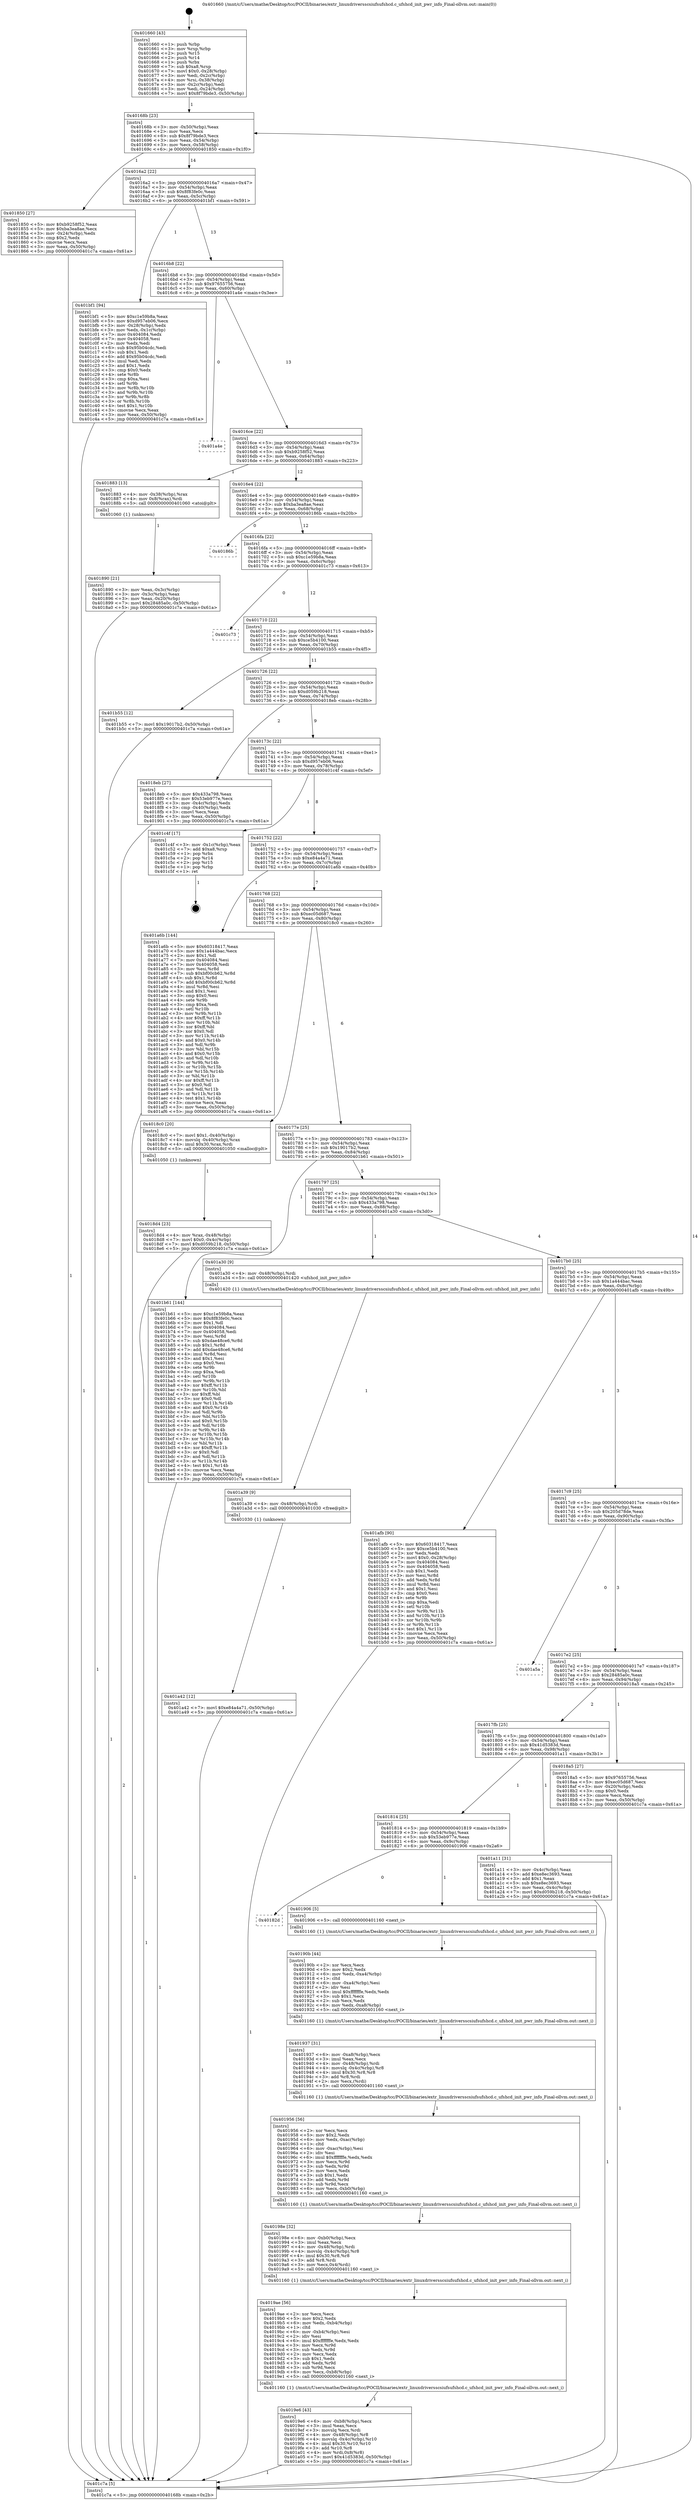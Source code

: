 digraph "0x401660" {
  label = "0x401660 (/mnt/c/Users/mathe/Desktop/tcc/POCII/binaries/extr_linuxdriversscsiufsufshcd.c_ufshcd_init_pwr_info_Final-ollvm.out::main(0))"
  labelloc = "t"
  node[shape=record]

  Entry [label="",width=0.3,height=0.3,shape=circle,fillcolor=black,style=filled]
  "0x40168b" [label="{
     0x40168b [23]\l
     | [instrs]\l
     &nbsp;&nbsp;0x40168b \<+3\>: mov -0x50(%rbp),%eax\l
     &nbsp;&nbsp;0x40168e \<+2\>: mov %eax,%ecx\l
     &nbsp;&nbsp;0x401690 \<+6\>: sub $0x8f79bde3,%ecx\l
     &nbsp;&nbsp;0x401696 \<+3\>: mov %eax,-0x54(%rbp)\l
     &nbsp;&nbsp;0x401699 \<+3\>: mov %ecx,-0x58(%rbp)\l
     &nbsp;&nbsp;0x40169c \<+6\>: je 0000000000401850 \<main+0x1f0\>\l
  }"]
  "0x401850" [label="{
     0x401850 [27]\l
     | [instrs]\l
     &nbsp;&nbsp;0x401850 \<+5\>: mov $0xb9258f52,%eax\l
     &nbsp;&nbsp;0x401855 \<+5\>: mov $0xba3ea8ae,%ecx\l
     &nbsp;&nbsp;0x40185a \<+3\>: mov -0x24(%rbp),%edx\l
     &nbsp;&nbsp;0x40185d \<+3\>: cmp $0x2,%edx\l
     &nbsp;&nbsp;0x401860 \<+3\>: cmovne %ecx,%eax\l
     &nbsp;&nbsp;0x401863 \<+3\>: mov %eax,-0x50(%rbp)\l
     &nbsp;&nbsp;0x401866 \<+5\>: jmp 0000000000401c7a \<main+0x61a\>\l
  }"]
  "0x4016a2" [label="{
     0x4016a2 [22]\l
     | [instrs]\l
     &nbsp;&nbsp;0x4016a2 \<+5\>: jmp 00000000004016a7 \<main+0x47\>\l
     &nbsp;&nbsp;0x4016a7 \<+3\>: mov -0x54(%rbp),%eax\l
     &nbsp;&nbsp;0x4016aa \<+5\>: sub $0x8f83fe0c,%eax\l
     &nbsp;&nbsp;0x4016af \<+3\>: mov %eax,-0x5c(%rbp)\l
     &nbsp;&nbsp;0x4016b2 \<+6\>: je 0000000000401bf1 \<main+0x591\>\l
  }"]
  "0x401c7a" [label="{
     0x401c7a [5]\l
     | [instrs]\l
     &nbsp;&nbsp;0x401c7a \<+5\>: jmp 000000000040168b \<main+0x2b\>\l
  }"]
  "0x401660" [label="{
     0x401660 [43]\l
     | [instrs]\l
     &nbsp;&nbsp;0x401660 \<+1\>: push %rbp\l
     &nbsp;&nbsp;0x401661 \<+3\>: mov %rsp,%rbp\l
     &nbsp;&nbsp;0x401664 \<+2\>: push %r15\l
     &nbsp;&nbsp;0x401666 \<+2\>: push %r14\l
     &nbsp;&nbsp;0x401668 \<+1\>: push %rbx\l
     &nbsp;&nbsp;0x401669 \<+7\>: sub $0xa8,%rsp\l
     &nbsp;&nbsp;0x401670 \<+7\>: movl $0x0,-0x28(%rbp)\l
     &nbsp;&nbsp;0x401677 \<+3\>: mov %edi,-0x2c(%rbp)\l
     &nbsp;&nbsp;0x40167a \<+4\>: mov %rsi,-0x38(%rbp)\l
     &nbsp;&nbsp;0x40167e \<+3\>: mov -0x2c(%rbp),%edi\l
     &nbsp;&nbsp;0x401681 \<+3\>: mov %edi,-0x24(%rbp)\l
     &nbsp;&nbsp;0x401684 \<+7\>: movl $0x8f79bde3,-0x50(%rbp)\l
  }"]
  Exit [label="",width=0.3,height=0.3,shape=circle,fillcolor=black,style=filled,peripheries=2]
  "0x401bf1" [label="{
     0x401bf1 [94]\l
     | [instrs]\l
     &nbsp;&nbsp;0x401bf1 \<+5\>: mov $0xc1e59b8a,%eax\l
     &nbsp;&nbsp;0x401bf6 \<+5\>: mov $0xd957eb06,%ecx\l
     &nbsp;&nbsp;0x401bfb \<+3\>: mov -0x28(%rbp),%edx\l
     &nbsp;&nbsp;0x401bfe \<+3\>: mov %edx,-0x1c(%rbp)\l
     &nbsp;&nbsp;0x401c01 \<+7\>: mov 0x404084,%edx\l
     &nbsp;&nbsp;0x401c08 \<+7\>: mov 0x404058,%esi\l
     &nbsp;&nbsp;0x401c0f \<+2\>: mov %edx,%edi\l
     &nbsp;&nbsp;0x401c11 \<+6\>: sub $0x95b04cdc,%edi\l
     &nbsp;&nbsp;0x401c17 \<+3\>: sub $0x1,%edi\l
     &nbsp;&nbsp;0x401c1a \<+6\>: add $0x95b04cdc,%edi\l
     &nbsp;&nbsp;0x401c20 \<+3\>: imul %edi,%edx\l
     &nbsp;&nbsp;0x401c23 \<+3\>: and $0x1,%edx\l
     &nbsp;&nbsp;0x401c26 \<+3\>: cmp $0x0,%edx\l
     &nbsp;&nbsp;0x401c29 \<+4\>: sete %r8b\l
     &nbsp;&nbsp;0x401c2d \<+3\>: cmp $0xa,%esi\l
     &nbsp;&nbsp;0x401c30 \<+4\>: setl %r9b\l
     &nbsp;&nbsp;0x401c34 \<+3\>: mov %r8b,%r10b\l
     &nbsp;&nbsp;0x401c37 \<+3\>: and %r9b,%r10b\l
     &nbsp;&nbsp;0x401c3a \<+3\>: xor %r9b,%r8b\l
     &nbsp;&nbsp;0x401c3d \<+3\>: or %r8b,%r10b\l
     &nbsp;&nbsp;0x401c40 \<+4\>: test $0x1,%r10b\l
     &nbsp;&nbsp;0x401c44 \<+3\>: cmovne %ecx,%eax\l
     &nbsp;&nbsp;0x401c47 \<+3\>: mov %eax,-0x50(%rbp)\l
     &nbsp;&nbsp;0x401c4a \<+5\>: jmp 0000000000401c7a \<main+0x61a\>\l
  }"]
  "0x4016b8" [label="{
     0x4016b8 [22]\l
     | [instrs]\l
     &nbsp;&nbsp;0x4016b8 \<+5\>: jmp 00000000004016bd \<main+0x5d\>\l
     &nbsp;&nbsp;0x4016bd \<+3\>: mov -0x54(%rbp),%eax\l
     &nbsp;&nbsp;0x4016c0 \<+5\>: sub $0x97655756,%eax\l
     &nbsp;&nbsp;0x4016c5 \<+3\>: mov %eax,-0x60(%rbp)\l
     &nbsp;&nbsp;0x4016c8 \<+6\>: je 0000000000401a4e \<main+0x3ee\>\l
  }"]
  "0x401a42" [label="{
     0x401a42 [12]\l
     | [instrs]\l
     &nbsp;&nbsp;0x401a42 \<+7\>: movl $0xe84a4a71,-0x50(%rbp)\l
     &nbsp;&nbsp;0x401a49 \<+5\>: jmp 0000000000401c7a \<main+0x61a\>\l
  }"]
  "0x401a4e" [label="{
     0x401a4e\l
  }", style=dashed]
  "0x4016ce" [label="{
     0x4016ce [22]\l
     | [instrs]\l
     &nbsp;&nbsp;0x4016ce \<+5\>: jmp 00000000004016d3 \<main+0x73\>\l
     &nbsp;&nbsp;0x4016d3 \<+3\>: mov -0x54(%rbp),%eax\l
     &nbsp;&nbsp;0x4016d6 \<+5\>: sub $0xb9258f52,%eax\l
     &nbsp;&nbsp;0x4016db \<+3\>: mov %eax,-0x64(%rbp)\l
     &nbsp;&nbsp;0x4016de \<+6\>: je 0000000000401883 \<main+0x223\>\l
  }"]
  "0x401a39" [label="{
     0x401a39 [9]\l
     | [instrs]\l
     &nbsp;&nbsp;0x401a39 \<+4\>: mov -0x48(%rbp),%rdi\l
     &nbsp;&nbsp;0x401a3d \<+5\>: call 0000000000401030 \<free@plt\>\l
     | [calls]\l
     &nbsp;&nbsp;0x401030 \{1\} (unknown)\l
  }"]
  "0x401883" [label="{
     0x401883 [13]\l
     | [instrs]\l
     &nbsp;&nbsp;0x401883 \<+4\>: mov -0x38(%rbp),%rax\l
     &nbsp;&nbsp;0x401887 \<+4\>: mov 0x8(%rax),%rdi\l
     &nbsp;&nbsp;0x40188b \<+5\>: call 0000000000401060 \<atoi@plt\>\l
     | [calls]\l
     &nbsp;&nbsp;0x401060 \{1\} (unknown)\l
  }"]
  "0x4016e4" [label="{
     0x4016e4 [22]\l
     | [instrs]\l
     &nbsp;&nbsp;0x4016e4 \<+5\>: jmp 00000000004016e9 \<main+0x89\>\l
     &nbsp;&nbsp;0x4016e9 \<+3\>: mov -0x54(%rbp),%eax\l
     &nbsp;&nbsp;0x4016ec \<+5\>: sub $0xba3ea8ae,%eax\l
     &nbsp;&nbsp;0x4016f1 \<+3\>: mov %eax,-0x68(%rbp)\l
     &nbsp;&nbsp;0x4016f4 \<+6\>: je 000000000040186b \<main+0x20b\>\l
  }"]
  "0x401890" [label="{
     0x401890 [21]\l
     | [instrs]\l
     &nbsp;&nbsp;0x401890 \<+3\>: mov %eax,-0x3c(%rbp)\l
     &nbsp;&nbsp;0x401893 \<+3\>: mov -0x3c(%rbp),%eax\l
     &nbsp;&nbsp;0x401896 \<+3\>: mov %eax,-0x20(%rbp)\l
     &nbsp;&nbsp;0x401899 \<+7\>: movl $0x28485a0c,-0x50(%rbp)\l
     &nbsp;&nbsp;0x4018a0 \<+5\>: jmp 0000000000401c7a \<main+0x61a\>\l
  }"]
  "0x4019e6" [label="{
     0x4019e6 [43]\l
     | [instrs]\l
     &nbsp;&nbsp;0x4019e6 \<+6\>: mov -0xb8(%rbp),%ecx\l
     &nbsp;&nbsp;0x4019ec \<+3\>: imul %eax,%ecx\l
     &nbsp;&nbsp;0x4019ef \<+3\>: movslq %ecx,%rdi\l
     &nbsp;&nbsp;0x4019f2 \<+4\>: mov -0x48(%rbp),%r8\l
     &nbsp;&nbsp;0x4019f6 \<+4\>: movslq -0x4c(%rbp),%r10\l
     &nbsp;&nbsp;0x4019fa \<+4\>: imul $0x30,%r10,%r10\l
     &nbsp;&nbsp;0x4019fe \<+3\>: add %r10,%r8\l
     &nbsp;&nbsp;0x401a01 \<+4\>: mov %rdi,0x8(%r8)\l
     &nbsp;&nbsp;0x401a05 \<+7\>: movl $0x41d5383d,-0x50(%rbp)\l
     &nbsp;&nbsp;0x401a0c \<+5\>: jmp 0000000000401c7a \<main+0x61a\>\l
  }"]
  "0x40186b" [label="{
     0x40186b\l
  }", style=dashed]
  "0x4016fa" [label="{
     0x4016fa [22]\l
     | [instrs]\l
     &nbsp;&nbsp;0x4016fa \<+5\>: jmp 00000000004016ff \<main+0x9f\>\l
     &nbsp;&nbsp;0x4016ff \<+3\>: mov -0x54(%rbp),%eax\l
     &nbsp;&nbsp;0x401702 \<+5\>: sub $0xc1e59b8a,%eax\l
     &nbsp;&nbsp;0x401707 \<+3\>: mov %eax,-0x6c(%rbp)\l
     &nbsp;&nbsp;0x40170a \<+6\>: je 0000000000401c73 \<main+0x613\>\l
  }"]
  "0x4019ae" [label="{
     0x4019ae [56]\l
     | [instrs]\l
     &nbsp;&nbsp;0x4019ae \<+2\>: xor %ecx,%ecx\l
     &nbsp;&nbsp;0x4019b0 \<+5\>: mov $0x2,%edx\l
     &nbsp;&nbsp;0x4019b5 \<+6\>: mov %edx,-0xb4(%rbp)\l
     &nbsp;&nbsp;0x4019bb \<+1\>: cltd\l
     &nbsp;&nbsp;0x4019bc \<+6\>: mov -0xb4(%rbp),%esi\l
     &nbsp;&nbsp;0x4019c2 \<+2\>: idiv %esi\l
     &nbsp;&nbsp;0x4019c4 \<+6\>: imul $0xfffffffe,%edx,%edx\l
     &nbsp;&nbsp;0x4019ca \<+3\>: mov %ecx,%r9d\l
     &nbsp;&nbsp;0x4019cd \<+3\>: sub %edx,%r9d\l
     &nbsp;&nbsp;0x4019d0 \<+2\>: mov %ecx,%edx\l
     &nbsp;&nbsp;0x4019d2 \<+3\>: sub $0x1,%edx\l
     &nbsp;&nbsp;0x4019d5 \<+3\>: add %edx,%r9d\l
     &nbsp;&nbsp;0x4019d8 \<+3\>: sub %r9d,%ecx\l
     &nbsp;&nbsp;0x4019db \<+6\>: mov %ecx,-0xb8(%rbp)\l
     &nbsp;&nbsp;0x4019e1 \<+5\>: call 0000000000401160 \<next_i\>\l
     | [calls]\l
     &nbsp;&nbsp;0x401160 \{1\} (/mnt/c/Users/mathe/Desktop/tcc/POCII/binaries/extr_linuxdriversscsiufsufshcd.c_ufshcd_init_pwr_info_Final-ollvm.out::next_i)\l
  }"]
  "0x401c73" [label="{
     0x401c73\l
  }", style=dashed]
  "0x401710" [label="{
     0x401710 [22]\l
     | [instrs]\l
     &nbsp;&nbsp;0x401710 \<+5\>: jmp 0000000000401715 \<main+0xb5\>\l
     &nbsp;&nbsp;0x401715 \<+3\>: mov -0x54(%rbp),%eax\l
     &nbsp;&nbsp;0x401718 \<+5\>: sub $0xce5b4100,%eax\l
     &nbsp;&nbsp;0x40171d \<+3\>: mov %eax,-0x70(%rbp)\l
     &nbsp;&nbsp;0x401720 \<+6\>: je 0000000000401b55 \<main+0x4f5\>\l
  }"]
  "0x40198e" [label="{
     0x40198e [32]\l
     | [instrs]\l
     &nbsp;&nbsp;0x40198e \<+6\>: mov -0xb0(%rbp),%ecx\l
     &nbsp;&nbsp;0x401994 \<+3\>: imul %eax,%ecx\l
     &nbsp;&nbsp;0x401997 \<+4\>: mov -0x48(%rbp),%rdi\l
     &nbsp;&nbsp;0x40199b \<+4\>: movslq -0x4c(%rbp),%r8\l
     &nbsp;&nbsp;0x40199f \<+4\>: imul $0x30,%r8,%r8\l
     &nbsp;&nbsp;0x4019a3 \<+3\>: add %r8,%rdi\l
     &nbsp;&nbsp;0x4019a6 \<+3\>: mov %ecx,0x4(%rdi)\l
     &nbsp;&nbsp;0x4019a9 \<+5\>: call 0000000000401160 \<next_i\>\l
     | [calls]\l
     &nbsp;&nbsp;0x401160 \{1\} (/mnt/c/Users/mathe/Desktop/tcc/POCII/binaries/extr_linuxdriversscsiufsufshcd.c_ufshcd_init_pwr_info_Final-ollvm.out::next_i)\l
  }"]
  "0x401b55" [label="{
     0x401b55 [12]\l
     | [instrs]\l
     &nbsp;&nbsp;0x401b55 \<+7\>: movl $0x19017b2,-0x50(%rbp)\l
     &nbsp;&nbsp;0x401b5c \<+5\>: jmp 0000000000401c7a \<main+0x61a\>\l
  }"]
  "0x401726" [label="{
     0x401726 [22]\l
     | [instrs]\l
     &nbsp;&nbsp;0x401726 \<+5\>: jmp 000000000040172b \<main+0xcb\>\l
     &nbsp;&nbsp;0x40172b \<+3\>: mov -0x54(%rbp),%eax\l
     &nbsp;&nbsp;0x40172e \<+5\>: sub $0xd059b218,%eax\l
     &nbsp;&nbsp;0x401733 \<+3\>: mov %eax,-0x74(%rbp)\l
     &nbsp;&nbsp;0x401736 \<+6\>: je 00000000004018eb \<main+0x28b\>\l
  }"]
  "0x401956" [label="{
     0x401956 [56]\l
     | [instrs]\l
     &nbsp;&nbsp;0x401956 \<+2\>: xor %ecx,%ecx\l
     &nbsp;&nbsp;0x401958 \<+5\>: mov $0x2,%edx\l
     &nbsp;&nbsp;0x40195d \<+6\>: mov %edx,-0xac(%rbp)\l
     &nbsp;&nbsp;0x401963 \<+1\>: cltd\l
     &nbsp;&nbsp;0x401964 \<+6\>: mov -0xac(%rbp),%esi\l
     &nbsp;&nbsp;0x40196a \<+2\>: idiv %esi\l
     &nbsp;&nbsp;0x40196c \<+6\>: imul $0xfffffffe,%edx,%edx\l
     &nbsp;&nbsp;0x401972 \<+3\>: mov %ecx,%r9d\l
     &nbsp;&nbsp;0x401975 \<+3\>: sub %edx,%r9d\l
     &nbsp;&nbsp;0x401978 \<+2\>: mov %ecx,%edx\l
     &nbsp;&nbsp;0x40197a \<+3\>: sub $0x1,%edx\l
     &nbsp;&nbsp;0x40197d \<+3\>: add %edx,%r9d\l
     &nbsp;&nbsp;0x401980 \<+3\>: sub %r9d,%ecx\l
     &nbsp;&nbsp;0x401983 \<+6\>: mov %ecx,-0xb0(%rbp)\l
     &nbsp;&nbsp;0x401989 \<+5\>: call 0000000000401160 \<next_i\>\l
     | [calls]\l
     &nbsp;&nbsp;0x401160 \{1\} (/mnt/c/Users/mathe/Desktop/tcc/POCII/binaries/extr_linuxdriversscsiufsufshcd.c_ufshcd_init_pwr_info_Final-ollvm.out::next_i)\l
  }"]
  "0x4018eb" [label="{
     0x4018eb [27]\l
     | [instrs]\l
     &nbsp;&nbsp;0x4018eb \<+5\>: mov $0x433a798,%eax\l
     &nbsp;&nbsp;0x4018f0 \<+5\>: mov $0x53eb977e,%ecx\l
     &nbsp;&nbsp;0x4018f5 \<+3\>: mov -0x4c(%rbp),%edx\l
     &nbsp;&nbsp;0x4018f8 \<+3\>: cmp -0x40(%rbp),%edx\l
     &nbsp;&nbsp;0x4018fb \<+3\>: cmovl %ecx,%eax\l
     &nbsp;&nbsp;0x4018fe \<+3\>: mov %eax,-0x50(%rbp)\l
     &nbsp;&nbsp;0x401901 \<+5\>: jmp 0000000000401c7a \<main+0x61a\>\l
  }"]
  "0x40173c" [label="{
     0x40173c [22]\l
     | [instrs]\l
     &nbsp;&nbsp;0x40173c \<+5\>: jmp 0000000000401741 \<main+0xe1\>\l
     &nbsp;&nbsp;0x401741 \<+3\>: mov -0x54(%rbp),%eax\l
     &nbsp;&nbsp;0x401744 \<+5\>: sub $0xd957eb06,%eax\l
     &nbsp;&nbsp;0x401749 \<+3\>: mov %eax,-0x78(%rbp)\l
     &nbsp;&nbsp;0x40174c \<+6\>: je 0000000000401c4f \<main+0x5ef\>\l
  }"]
  "0x401937" [label="{
     0x401937 [31]\l
     | [instrs]\l
     &nbsp;&nbsp;0x401937 \<+6\>: mov -0xa8(%rbp),%ecx\l
     &nbsp;&nbsp;0x40193d \<+3\>: imul %eax,%ecx\l
     &nbsp;&nbsp;0x401940 \<+4\>: mov -0x48(%rbp),%rdi\l
     &nbsp;&nbsp;0x401944 \<+4\>: movslq -0x4c(%rbp),%r8\l
     &nbsp;&nbsp;0x401948 \<+4\>: imul $0x30,%r8,%r8\l
     &nbsp;&nbsp;0x40194c \<+3\>: add %r8,%rdi\l
     &nbsp;&nbsp;0x40194f \<+2\>: mov %ecx,(%rdi)\l
     &nbsp;&nbsp;0x401951 \<+5\>: call 0000000000401160 \<next_i\>\l
     | [calls]\l
     &nbsp;&nbsp;0x401160 \{1\} (/mnt/c/Users/mathe/Desktop/tcc/POCII/binaries/extr_linuxdriversscsiufsufshcd.c_ufshcd_init_pwr_info_Final-ollvm.out::next_i)\l
  }"]
  "0x401c4f" [label="{
     0x401c4f [17]\l
     | [instrs]\l
     &nbsp;&nbsp;0x401c4f \<+3\>: mov -0x1c(%rbp),%eax\l
     &nbsp;&nbsp;0x401c52 \<+7\>: add $0xa8,%rsp\l
     &nbsp;&nbsp;0x401c59 \<+1\>: pop %rbx\l
     &nbsp;&nbsp;0x401c5a \<+2\>: pop %r14\l
     &nbsp;&nbsp;0x401c5c \<+2\>: pop %r15\l
     &nbsp;&nbsp;0x401c5e \<+1\>: pop %rbp\l
     &nbsp;&nbsp;0x401c5f \<+1\>: ret\l
  }"]
  "0x401752" [label="{
     0x401752 [22]\l
     | [instrs]\l
     &nbsp;&nbsp;0x401752 \<+5\>: jmp 0000000000401757 \<main+0xf7\>\l
     &nbsp;&nbsp;0x401757 \<+3\>: mov -0x54(%rbp),%eax\l
     &nbsp;&nbsp;0x40175a \<+5\>: sub $0xe84a4a71,%eax\l
     &nbsp;&nbsp;0x40175f \<+3\>: mov %eax,-0x7c(%rbp)\l
     &nbsp;&nbsp;0x401762 \<+6\>: je 0000000000401a6b \<main+0x40b\>\l
  }"]
  "0x40190b" [label="{
     0x40190b [44]\l
     | [instrs]\l
     &nbsp;&nbsp;0x40190b \<+2\>: xor %ecx,%ecx\l
     &nbsp;&nbsp;0x40190d \<+5\>: mov $0x2,%edx\l
     &nbsp;&nbsp;0x401912 \<+6\>: mov %edx,-0xa4(%rbp)\l
     &nbsp;&nbsp;0x401918 \<+1\>: cltd\l
     &nbsp;&nbsp;0x401919 \<+6\>: mov -0xa4(%rbp),%esi\l
     &nbsp;&nbsp;0x40191f \<+2\>: idiv %esi\l
     &nbsp;&nbsp;0x401921 \<+6\>: imul $0xfffffffe,%edx,%edx\l
     &nbsp;&nbsp;0x401927 \<+3\>: sub $0x1,%ecx\l
     &nbsp;&nbsp;0x40192a \<+2\>: sub %ecx,%edx\l
     &nbsp;&nbsp;0x40192c \<+6\>: mov %edx,-0xa8(%rbp)\l
     &nbsp;&nbsp;0x401932 \<+5\>: call 0000000000401160 \<next_i\>\l
     | [calls]\l
     &nbsp;&nbsp;0x401160 \{1\} (/mnt/c/Users/mathe/Desktop/tcc/POCII/binaries/extr_linuxdriversscsiufsufshcd.c_ufshcd_init_pwr_info_Final-ollvm.out::next_i)\l
  }"]
  "0x401a6b" [label="{
     0x401a6b [144]\l
     | [instrs]\l
     &nbsp;&nbsp;0x401a6b \<+5\>: mov $0x60318417,%eax\l
     &nbsp;&nbsp;0x401a70 \<+5\>: mov $0x1a444bac,%ecx\l
     &nbsp;&nbsp;0x401a75 \<+2\>: mov $0x1,%dl\l
     &nbsp;&nbsp;0x401a77 \<+7\>: mov 0x404084,%esi\l
     &nbsp;&nbsp;0x401a7e \<+7\>: mov 0x404058,%edi\l
     &nbsp;&nbsp;0x401a85 \<+3\>: mov %esi,%r8d\l
     &nbsp;&nbsp;0x401a88 \<+7\>: sub $0xbf00cb62,%r8d\l
     &nbsp;&nbsp;0x401a8f \<+4\>: sub $0x1,%r8d\l
     &nbsp;&nbsp;0x401a93 \<+7\>: add $0xbf00cb62,%r8d\l
     &nbsp;&nbsp;0x401a9a \<+4\>: imul %r8d,%esi\l
     &nbsp;&nbsp;0x401a9e \<+3\>: and $0x1,%esi\l
     &nbsp;&nbsp;0x401aa1 \<+3\>: cmp $0x0,%esi\l
     &nbsp;&nbsp;0x401aa4 \<+4\>: sete %r9b\l
     &nbsp;&nbsp;0x401aa8 \<+3\>: cmp $0xa,%edi\l
     &nbsp;&nbsp;0x401aab \<+4\>: setl %r10b\l
     &nbsp;&nbsp;0x401aaf \<+3\>: mov %r9b,%r11b\l
     &nbsp;&nbsp;0x401ab2 \<+4\>: xor $0xff,%r11b\l
     &nbsp;&nbsp;0x401ab6 \<+3\>: mov %r10b,%bl\l
     &nbsp;&nbsp;0x401ab9 \<+3\>: xor $0xff,%bl\l
     &nbsp;&nbsp;0x401abc \<+3\>: xor $0x0,%dl\l
     &nbsp;&nbsp;0x401abf \<+3\>: mov %r11b,%r14b\l
     &nbsp;&nbsp;0x401ac2 \<+4\>: and $0x0,%r14b\l
     &nbsp;&nbsp;0x401ac6 \<+3\>: and %dl,%r9b\l
     &nbsp;&nbsp;0x401ac9 \<+3\>: mov %bl,%r15b\l
     &nbsp;&nbsp;0x401acc \<+4\>: and $0x0,%r15b\l
     &nbsp;&nbsp;0x401ad0 \<+3\>: and %dl,%r10b\l
     &nbsp;&nbsp;0x401ad3 \<+3\>: or %r9b,%r14b\l
     &nbsp;&nbsp;0x401ad6 \<+3\>: or %r10b,%r15b\l
     &nbsp;&nbsp;0x401ad9 \<+3\>: xor %r15b,%r14b\l
     &nbsp;&nbsp;0x401adc \<+3\>: or %bl,%r11b\l
     &nbsp;&nbsp;0x401adf \<+4\>: xor $0xff,%r11b\l
     &nbsp;&nbsp;0x401ae3 \<+3\>: or $0x0,%dl\l
     &nbsp;&nbsp;0x401ae6 \<+3\>: and %dl,%r11b\l
     &nbsp;&nbsp;0x401ae9 \<+3\>: or %r11b,%r14b\l
     &nbsp;&nbsp;0x401aec \<+4\>: test $0x1,%r14b\l
     &nbsp;&nbsp;0x401af0 \<+3\>: cmovne %ecx,%eax\l
     &nbsp;&nbsp;0x401af3 \<+3\>: mov %eax,-0x50(%rbp)\l
     &nbsp;&nbsp;0x401af6 \<+5\>: jmp 0000000000401c7a \<main+0x61a\>\l
  }"]
  "0x401768" [label="{
     0x401768 [22]\l
     | [instrs]\l
     &nbsp;&nbsp;0x401768 \<+5\>: jmp 000000000040176d \<main+0x10d\>\l
     &nbsp;&nbsp;0x40176d \<+3\>: mov -0x54(%rbp),%eax\l
     &nbsp;&nbsp;0x401770 \<+5\>: sub $0xec05d687,%eax\l
     &nbsp;&nbsp;0x401775 \<+3\>: mov %eax,-0x80(%rbp)\l
     &nbsp;&nbsp;0x401778 \<+6\>: je 00000000004018c0 \<main+0x260\>\l
  }"]
  "0x40182d" [label="{
     0x40182d\l
  }", style=dashed]
  "0x4018c0" [label="{
     0x4018c0 [20]\l
     | [instrs]\l
     &nbsp;&nbsp;0x4018c0 \<+7\>: movl $0x1,-0x40(%rbp)\l
     &nbsp;&nbsp;0x4018c7 \<+4\>: movslq -0x40(%rbp),%rax\l
     &nbsp;&nbsp;0x4018cb \<+4\>: imul $0x30,%rax,%rdi\l
     &nbsp;&nbsp;0x4018cf \<+5\>: call 0000000000401050 \<malloc@plt\>\l
     | [calls]\l
     &nbsp;&nbsp;0x401050 \{1\} (unknown)\l
  }"]
  "0x40177e" [label="{
     0x40177e [25]\l
     | [instrs]\l
     &nbsp;&nbsp;0x40177e \<+5\>: jmp 0000000000401783 \<main+0x123\>\l
     &nbsp;&nbsp;0x401783 \<+3\>: mov -0x54(%rbp),%eax\l
     &nbsp;&nbsp;0x401786 \<+5\>: sub $0x19017b2,%eax\l
     &nbsp;&nbsp;0x40178b \<+6\>: mov %eax,-0x84(%rbp)\l
     &nbsp;&nbsp;0x401791 \<+6\>: je 0000000000401b61 \<main+0x501\>\l
  }"]
  "0x401906" [label="{
     0x401906 [5]\l
     | [instrs]\l
     &nbsp;&nbsp;0x401906 \<+5\>: call 0000000000401160 \<next_i\>\l
     | [calls]\l
     &nbsp;&nbsp;0x401160 \{1\} (/mnt/c/Users/mathe/Desktop/tcc/POCII/binaries/extr_linuxdriversscsiufsufshcd.c_ufshcd_init_pwr_info_Final-ollvm.out::next_i)\l
  }"]
  "0x401b61" [label="{
     0x401b61 [144]\l
     | [instrs]\l
     &nbsp;&nbsp;0x401b61 \<+5\>: mov $0xc1e59b8a,%eax\l
     &nbsp;&nbsp;0x401b66 \<+5\>: mov $0x8f83fe0c,%ecx\l
     &nbsp;&nbsp;0x401b6b \<+2\>: mov $0x1,%dl\l
     &nbsp;&nbsp;0x401b6d \<+7\>: mov 0x404084,%esi\l
     &nbsp;&nbsp;0x401b74 \<+7\>: mov 0x404058,%edi\l
     &nbsp;&nbsp;0x401b7b \<+3\>: mov %esi,%r8d\l
     &nbsp;&nbsp;0x401b7e \<+7\>: sub $0xdae48ce6,%r8d\l
     &nbsp;&nbsp;0x401b85 \<+4\>: sub $0x1,%r8d\l
     &nbsp;&nbsp;0x401b89 \<+7\>: add $0xdae48ce6,%r8d\l
     &nbsp;&nbsp;0x401b90 \<+4\>: imul %r8d,%esi\l
     &nbsp;&nbsp;0x401b94 \<+3\>: and $0x1,%esi\l
     &nbsp;&nbsp;0x401b97 \<+3\>: cmp $0x0,%esi\l
     &nbsp;&nbsp;0x401b9a \<+4\>: sete %r9b\l
     &nbsp;&nbsp;0x401b9e \<+3\>: cmp $0xa,%edi\l
     &nbsp;&nbsp;0x401ba1 \<+4\>: setl %r10b\l
     &nbsp;&nbsp;0x401ba5 \<+3\>: mov %r9b,%r11b\l
     &nbsp;&nbsp;0x401ba8 \<+4\>: xor $0xff,%r11b\l
     &nbsp;&nbsp;0x401bac \<+3\>: mov %r10b,%bl\l
     &nbsp;&nbsp;0x401baf \<+3\>: xor $0xff,%bl\l
     &nbsp;&nbsp;0x401bb2 \<+3\>: xor $0x0,%dl\l
     &nbsp;&nbsp;0x401bb5 \<+3\>: mov %r11b,%r14b\l
     &nbsp;&nbsp;0x401bb8 \<+4\>: and $0x0,%r14b\l
     &nbsp;&nbsp;0x401bbc \<+3\>: and %dl,%r9b\l
     &nbsp;&nbsp;0x401bbf \<+3\>: mov %bl,%r15b\l
     &nbsp;&nbsp;0x401bc2 \<+4\>: and $0x0,%r15b\l
     &nbsp;&nbsp;0x401bc6 \<+3\>: and %dl,%r10b\l
     &nbsp;&nbsp;0x401bc9 \<+3\>: or %r9b,%r14b\l
     &nbsp;&nbsp;0x401bcc \<+3\>: or %r10b,%r15b\l
     &nbsp;&nbsp;0x401bcf \<+3\>: xor %r15b,%r14b\l
     &nbsp;&nbsp;0x401bd2 \<+3\>: or %bl,%r11b\l
     &nbsp;&nbsp;0x401bd5 \<+4\>: xor $0xff,%r11b\l
     &nbsp;&nbsp;0x401bd9 \<+3\>: or $0x0,%dl\l
     &nbsp;&nbsp;0x401bdc \<+3\>: and %dl,%r11b\l
     &nbsp;&nbsp;0x401bdf \<+3\>: or %r11b,%r14b\l
     &nbsp;&nbsp;0x401be2 \<+4\>: test $0x1,%r14b\l
     &nbsp;&nbsp;0x401be6 \<+3\>: cmovne %ecx,%eax\l
     &nbsp;&nbsp;0x401be9 \<+3\>: mov %eax,-0x50(%rbp)\l
     &nbsp;&nbsp;0x401bec \<+5\>: jmp 0000000000401c7a \<main+0x61a\>\l
  }"]
  "0x401797" [label="{
     0x401797 [25]\l
     | [instrs]\l
     &nbsp;&nbsp;0x401797 \<+5\>: jmp 000000000040179c \<main+0x13c\>\l
     &nbsp;&nbsp;0x40179c \<+3\>: mov -0x54(%rbp),%eax\l
     &nbsp;&nbsp;0x40179f \<+5\>: sub $0x433a798,%eax\l
     &nbsp;&nbsp;0x4017a4 \<+6\>: mov %eax,-0x88(%rbp)\l
     &nbsp;&nbsp;0x4017aa \<+6\>: je 0000000000401a30 \<main+0x3d0\>\l
  }"]
  "0x401814" [label="{
     0x401814 [25]\l
     | [instrs]\l
     &nbsp;&nbsp;0x401814 \<+5\>: jmp 0000000000401819 \<main+0x1b9\>\l
     &nbsp;&nbsp;0x401819 \<+3\>: mov -0x54(%rbp),%eax\l
     &nbsp;&nbsp;0x40181c \<+5\>: sub $0x53eb977e,%eax\l
     &nbsp;&nbsp;0x401821 \<+6\>: mov %eax,-0x9c(%rbp)\l
     &nbsp;&nbsp;0x401827 \<+6\>: je 0000000000401906 \<main+0x2a6\>\l
  }"]
  "0x401a30" [label="{
     0x401a30 [9]\l
     | [instrs]\l
     &nbsp;&nbsp;0x401a30 \<+4\>: mov -0x48(%rbp),%rdi\l
     &nbsp;&nbsp;0x401a34 \<+5\>: call 0000000000401420 \<ufshcd_init_pwr_info\>\l
     | [calls]\l
     &nbsp;&nbsp;0x401420 \{1\} (/mnt/c/Users/mathe/Desktop/tcc/POCII/binaries/extr_linuxdriversscsiufsufshcd.c_ufshcd_init_pwr_info_Final-ollvm.out::ufshcd_init_pwr_info)\l
  }"]
  "0x4017b0" [label="{
     0x4017b0 [25]\l
     | [instrs]\l
     &nbsp;&nbsp;0x4017b0 \<+5\>: jmp 00000000004017b5 \<main+0x155\>\l
     &nbsp;&nbsp;0x4017b5 \<+3\>: mov -0x54(%rbp),%eax\l
     &nbsp;&nbsp;0x4017b8 \<+5\>: sub $0x1a444bac,%eax\l
     &nbsp;&nbsp;0x4017bd \<+6\>: mov %eax,-0x8c(%rbp)\l
     &nbsp;&nbsp;0x4017c3 \<+6\>: je 0000000000401afb \<main+0x49b\>\l
  }"]
  "0x401a11" [label="{
     0x401a11 [31]\l
     | [instrs]\l
     &nbsp;&nbsp;0x401a11 \<+3\>: mov -0x4c(%rbp),%eax\l
     &nbsp;&nbsp;0x401a14 \<+5\>: add $0xe8ec3693,%eax\l
     &nbsp;&nbsp;0x401a19 \<+3\>: add $0x1,%eax\l
     &nbsp;&nbsp;0x401a1c \<+5\>: sub $0xe8ec3693,%eax\l
     &nbsp;&nbsp;0x401a21 \<+3\>: mov %eax,-0x4c(%rbp)\l
     &nbsp;&nbsp;0x401a24 \<+7\>: movl $0xd059b218,-0x50(%rbp)\l
     &nbsp;&nbsp;0x401a2b \<+5\>: jmp 0000000000401c7a \<main+0x61a\>\l
  }"]
  "0x401afb" [label="{
     0x401afb [90]\l
     | [instrs]\l
     &nbsp;&nbsp;0x401afb \<+5\>: mov $0x60318417,%eax\l
     &nbsp;&nbsp;0x401b00 \<+5\>: mov $0xce5b4100,%ecx\l
     &nbsp;&nbsp;0x401b05 \<+2\>: xor %edx,%edx\l
     &nbsp;&nbsp;0x401b07 \<+7\>: movl $0x0,-0x28(%rbp)\l
     &nbsp;&nbsp;0x401b0e \<+7\>: mov 0x404084,%esi\l
     &nbsp;&nbsp;0x401b15 \<+7\>: mov 0x404058,%edi\l
     &nbsp;&nbsp;0x401b1c \<+3\>: sub $0x1,%edx\l
     &nbsp;&nbsp;0x401b1f \<+3\>: mov %esi,%r8d\l
     &nbsp;&nbsp;0x401b22 \<+3\>: add %edx,%r8d\l
     &nbsp;&nbsp;0x401b25 \<+4\>: imul %r8d,%esi\l
     &nbsp;&nbsp;0x401b29 \<+3\>: and $0x1,%esi\l
     &nbsp;&nbsp;0x401b2c \<+3\>: cmp $0x0,%esi\l
     &nbsp;&nbsp;0x401b2f \<+4\>: sete %r9b\l
     &nbsp;&nbsp;0x401b33 \<+3\>: cmp $0xa,%edi\l
     &nbsp;&nbsp;0x401b36 \<+4\>: setl %r10b\l
     &nbsp;&nbsp;0x401b3a \<+3\>: mov %r9b,%r11b\l
     &nbsp;&nbsp;0x401b3d \<+3\>: and %r10b,%r11b\l
     &nbsp;&nbsp;0x401b40 \<+3\>: xor %r10b,%r9b\l
     &nbsp;&nbsp;0x401b43 \<+3\>: or %r9b,%r11b\l
     &nbsp;&nbsp;0x401b46 \<+4\>: test $0x1,%r11b\l
     &nbsp;&nbsp;0x401b4a \<+3\>: cmovne %ecx,%eax\l
     &nbsp;&nbsp;0x401b4d \<+3\>: mov %eax,-0x50(%rbp)\l
     &nbsp;&nbsp;0x401b50 \<+5\>: jmp 0000000000401c7a \<main+0x61a\>\l
  }"]
  "0x4017c9" [label="{
     0x4017c9 [25]\l
     | [instrs]\l
     &nbsp;&nbsp;0x4017c9 \<+5\>: jmp 00000000004017ce \<main+0x16e\>\l
     &nbsp;&nbsp;0x4017ce \<+3\>: mov -0x54(%rbp),%eax\l
     &nbsp;&nbsp;0x4017d1 \<+5\>: sub $0x205d78de,%eax\l
     &nbsp;&nbsp;0x4017d6 \<+6\>: mov %eax,-0x90(%rbp)\l
     &nbsp;&nbsp;0x4017dc \<+6\>: je 0000000000401a5a \<main+0x3fa\>\l
  }"]
  "0x4018d4" [label="{
     0x4018d4 [23]\l
     | [instrs]\l
     &nbsp;&nbsp;0x4018d4 \<+4\>: mov %rax,-0x48(%rbp)\l
     &nbsp;&nbsp;0x4018d8 \<+7\>: movl $0x0,-0x4c(%rbp)\l
     &nbsp;&nbsp;0x4018df \<+7\>: movl $0xd059b218,-0x50(%rbp)\l
     &nbsp;&nbsp;0x4018e6 \<+5\>: jmp 0000000000401c7a \<main+0x61a\>\l
  }"]
  "0x401a5a" [label="{
     0x401a5a\l
  }", style=dashed]
  "0x4017e2" [label="{
     0x4017e2 [25]\l
     | [instrs]\l
     &nbsp;&nbsp;0x4017e2 \<+5\>: jmp 00000000004017e7 \<main+0x187\>\l
     &nbsp;&nbsp;0x4017e7 \<+3\>: mov -0x54(%rbp),%eax\l
     &nbsp;&nbsp;0x4017ea \<+5\>: sub $0x28485a0c,%eax\l
     &nbsp;&nbsp;0x4017ef \<+6\>: mov %eax,-0x94(%rbp)\l
     &nbsp;&nbsp;0x4017f5 \<+6\>: je 00000000004018a5 \<main+0x245\>\l
  }"]
  "0x4017fb" [label="{
     0x4017fb [25]\l
     | [instrs]\l
     &nbsp;&nbsp;0x4017fb \<+5\>: jmp 0000000000401800 \<main+0x1a0\>\l
     &nbsp;&nbsp;0x401800 \<+3\>: mov -0x54(%rbp),%eax\l
     &nbsp;&nbsp;0x401803 \<+5\>: sub $0x41d5383d,%eax\l
     &nbsp;&nbsp;0x401808 \<+6\>: mov %eax,-0x98(%rbp)\l
     &nbsp;&nbsp;0x40180e \<+6\>: je 0000000000401a11 \<main+0x3b1\>\l
  }"]
  "0x4018a5" [label="{
     0x4018a5 [27]\l
     | [instrs]\l
     &nbsp;&nbsp;0x4018a5 \<+5\>: mov $0x97655756,%eax\l
     &nbsp;&nbsp;0x4018aa \<+5\>: mov $0xec05d687,%ecx\l
     &nbsp;&nbsp;0x4018af \<+3\>: mov -0x20(%rbp),%edx\l
     &nbsp;&nbsp;0x4018b2 \<+3\>: cmp $0x0,%edx\l
     &nbsp;&nbsp;0x4018b5 \<+3\>: cmove %ecx,%eax\l
     &nbsp;&nbsp;0x4018b8 \<+3\>: mov %eax,-0x50(%rbp)\l
     &nbsp;&nbsp;0x4018bb \<+5\>: jmp 0000000000401c7a \<main+0x61a\>\l
  }"]
  Entry -> "0x401660" [label=" 1"]
  "0x40168b" -> "0x401850" [label=" 1"]
  "0x40168b" -> "0x4016a2" [label=" 14"]
  "0x401850" -> "0x401c7a" [label=" 1"]
  "0x401660" -> "0x40168b" [label=" 1"]
  "0x401c7a" -> "0x40168b" [label=" 14"]
  "0x401c4f" -> Exit [label=" 1"]
  "0x4016a2" -> "0x401bf1" [label=" 1"]
  "0x4016a2" -> "0x4016b8" [label=" 13"]
  "0x401bf1" -> "0x401c7a" [label=" 1"]
  "0x4016b8" -> "0x401a4e" [label=" 0"]
  "0x4016b8" -> "0x4016ce" [label=" 13"]
  "0x401b61" -> "0x401c7a" [label=" 1"]
  "0x4016ce" -> "0x401883" [label=" 1"]
  "0x4016ce" -> "0x4016e4" [label=" 12"]
  "0x401883" -> "0x401890" [label=" 1"]
  "0x401890" -> "0x401c7a" [label=" 1"]
  "0x401b55" -> "0x401c7a" [label=" 1"]
  "0x4016e4" -> "0x40186b" [label=" 0"]
  "0x4016e4" -> "0x4016fa" [label=" 12"]
  "0x401afb" -> "0x401c7a" [label=" 1"]
  "0x4016fa" -> "0x401c73" [label=" 0"]
  "0x4016fa" -> "0x401710" [label=" 12"]
  "0x401a6b" -> "0x401c7a" [label=" 1"]
  "0x401710" -> "0x401b55" [label=" 1"]
  "0x401710" -> "0x401726" [label=" 11"]
  "0x401a42" -> "0x401c7a" [label=" 1"]
  "0x401726" -> "0x4018eb" [label=" 2"]
  "0x401726" -> "0x40173c" [label=" 9"]
  "0x401a39" -> "0x401a42" [label=" 1"]
  "0x40173c" -> "0x401c4f" [label=" 1"]
  "0x40173c" -> "0x401752" [label=" 8"]
  "0x401a30" -> "0x401a39" [label=" 1"]
  "0x401752" -> "0x401a6b" [label=" 1"]
  "0x401752" -> "0x401768" [label=" 7"]
  "0x401a11" -> "0x401c7a" [label=" 1"]
  "0x401768" -> "0x4018c0" [label=" 1"]
  "0x401768" -> "0x40177e" [label=" 6"]
  "0x4019e6" -> "0x401c7a" [label=" 1"]
  "0x40177e" -> "0x401b61" [label=" 1"]
  "0x40177e" -> "0x401797" [label=" 5"]
  "0x4019ae" -> "0x4019e6" [label=" 1"]
  "0x401797" -> "0x401a30" [label=" 1"]
  "0x401797" -> "0x4017b0" [label=" 4"]
  "0x401956" -> "0x40198e" [label=" 1"]
  "0x4017b0" -> "0x401afb" [label=" 1"]
  "0x4017b0" -> "0x4017c9" [label=" 3"]
  "0x401937" -> "0x401956" [label=" 1"]
  "0x4017c9" -> "0x401a5a" [label=" 0"]
  "0x4017c9" -> "0x4017e2" [label=" 3"]
  "0x401906" -> "0x40190b" [label=" 1"]
  "0x4017e2" -> "0x4018a5" [label=" 1"]
  "0x4017e2" -> "0x4017fb" [label=" 2"]
  "0x4018a5" -> "0x401c7a" [label=" 1"]
  "0x4018c0" -> "0x4018d4" [label=" 1"]
  "0x4018d4" -> "0x401c7a" [label=" 1"]
  "0x4018eb" -> "0x401c7a" [label=" 2"]
  "0x40190b" -> "0x401937" [label=" 1"]
  "0x4017fb" -> "0x401a11" [label=" 1"]
  "0x4017fb" -> "0x401814" [label=" 1"]
  "0x40198e" -> "0x4019ae" [label=" 1"]
  "0x401814" -> "0x401906" [label=" 1"]
  "0x401814" -> "0x40182d" [label=" 0"]
}
